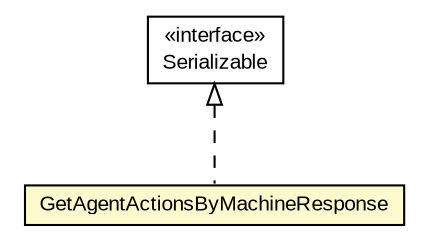 #!/usr/local/bin/dot
#
# Class diagram 
# Generated by UMLGraph version R5_6-24-gf6e263 (http://www.umlgraph.org/)
#

digraph G {
	edge [fontname="arial",fontsize=10,labelfontname="arial",labelfontsize=10];
	node [fontname="arial",fontsize=10,shape=plaintext];
	nodesep=0.25;
	ranksep=0.5;
	// org.miloss.fgsms.services.interfaces.policyconfiguration.GetAgentActionsByMachineResponse
	c405548 [label=<<table title="org.miloss.fgsms.services.interfaces.policyconfiguration.GetAgentActionsByMachineResponse" border="0" cellborder="1" cellspacing="0" cellpadding="2" port="p" bgcolor="lemonChiffon" href="./GetAgentActionsByMachineResponse.html">
		<tr><td><table border="0" cellspacing="0" cellpadding="1">
<tr><td align="center" balign="center"> GetAgentActionsByMachineResponse </td></tr>
		</table></td></tr>
		</table>>, URL="./GetAgentActionsByMachineResponse.html", fontname="arial", fontcolor="black", fontsize=10.0];
	//org.miloss.fgsms.services.interfaces.policyconfiguration.GetAgentActionsByMachineResponse implements java.io.Serializable
	c406137:p -> c405548:p [dir=back,arrowtail=empty,style=dashed];
	// java.io.Serializable
	c406137 [label=<<table title="java.io.Serializable" border="0" cellborder="1" cellspacing="0" cellpadding="2" port="p" href="http://java.sun.com/j2se/1.4.2/docs/api/java/io/Serializable.html">
		<tr><td><table border="0" cellspacing="0" cellpadding="1">
<tr><td align="center" balign="center"> &#171;interface&#187; </td></tr>
<tr><td align="center" balign="center"> Serializable </td></tr>
		</table></td></tr>
		</table>>, URL="http://java.sun.com/j2se/1.4.2/docs/api/java/io/Serializable.html", fontname="arial", fontcolor="black", fontsize=10.0];
}


